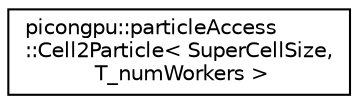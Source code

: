 digraph "Graphical Class Hierarchy"
{
 // LATEX_PDF_SIZE
  edge [fontname="Helvetica",fontsize="10",labelfontname="Helvetica",labelfontsize="10"];
  node [fontname="Helvetica",fontsize="10",shape=record];
  rankdir="LR";
  Node0 [label="picongpu::particleAccess\l::Cell2Particle\< SuperCellSize,\l T_numWorkers \>",height=0.2,width=0.4,color="black", fillcolor="white", style="filled",URL="$structpicongpu_1_1particle_access_1_1_cell2_particle.html",tooltip=" "];
}
